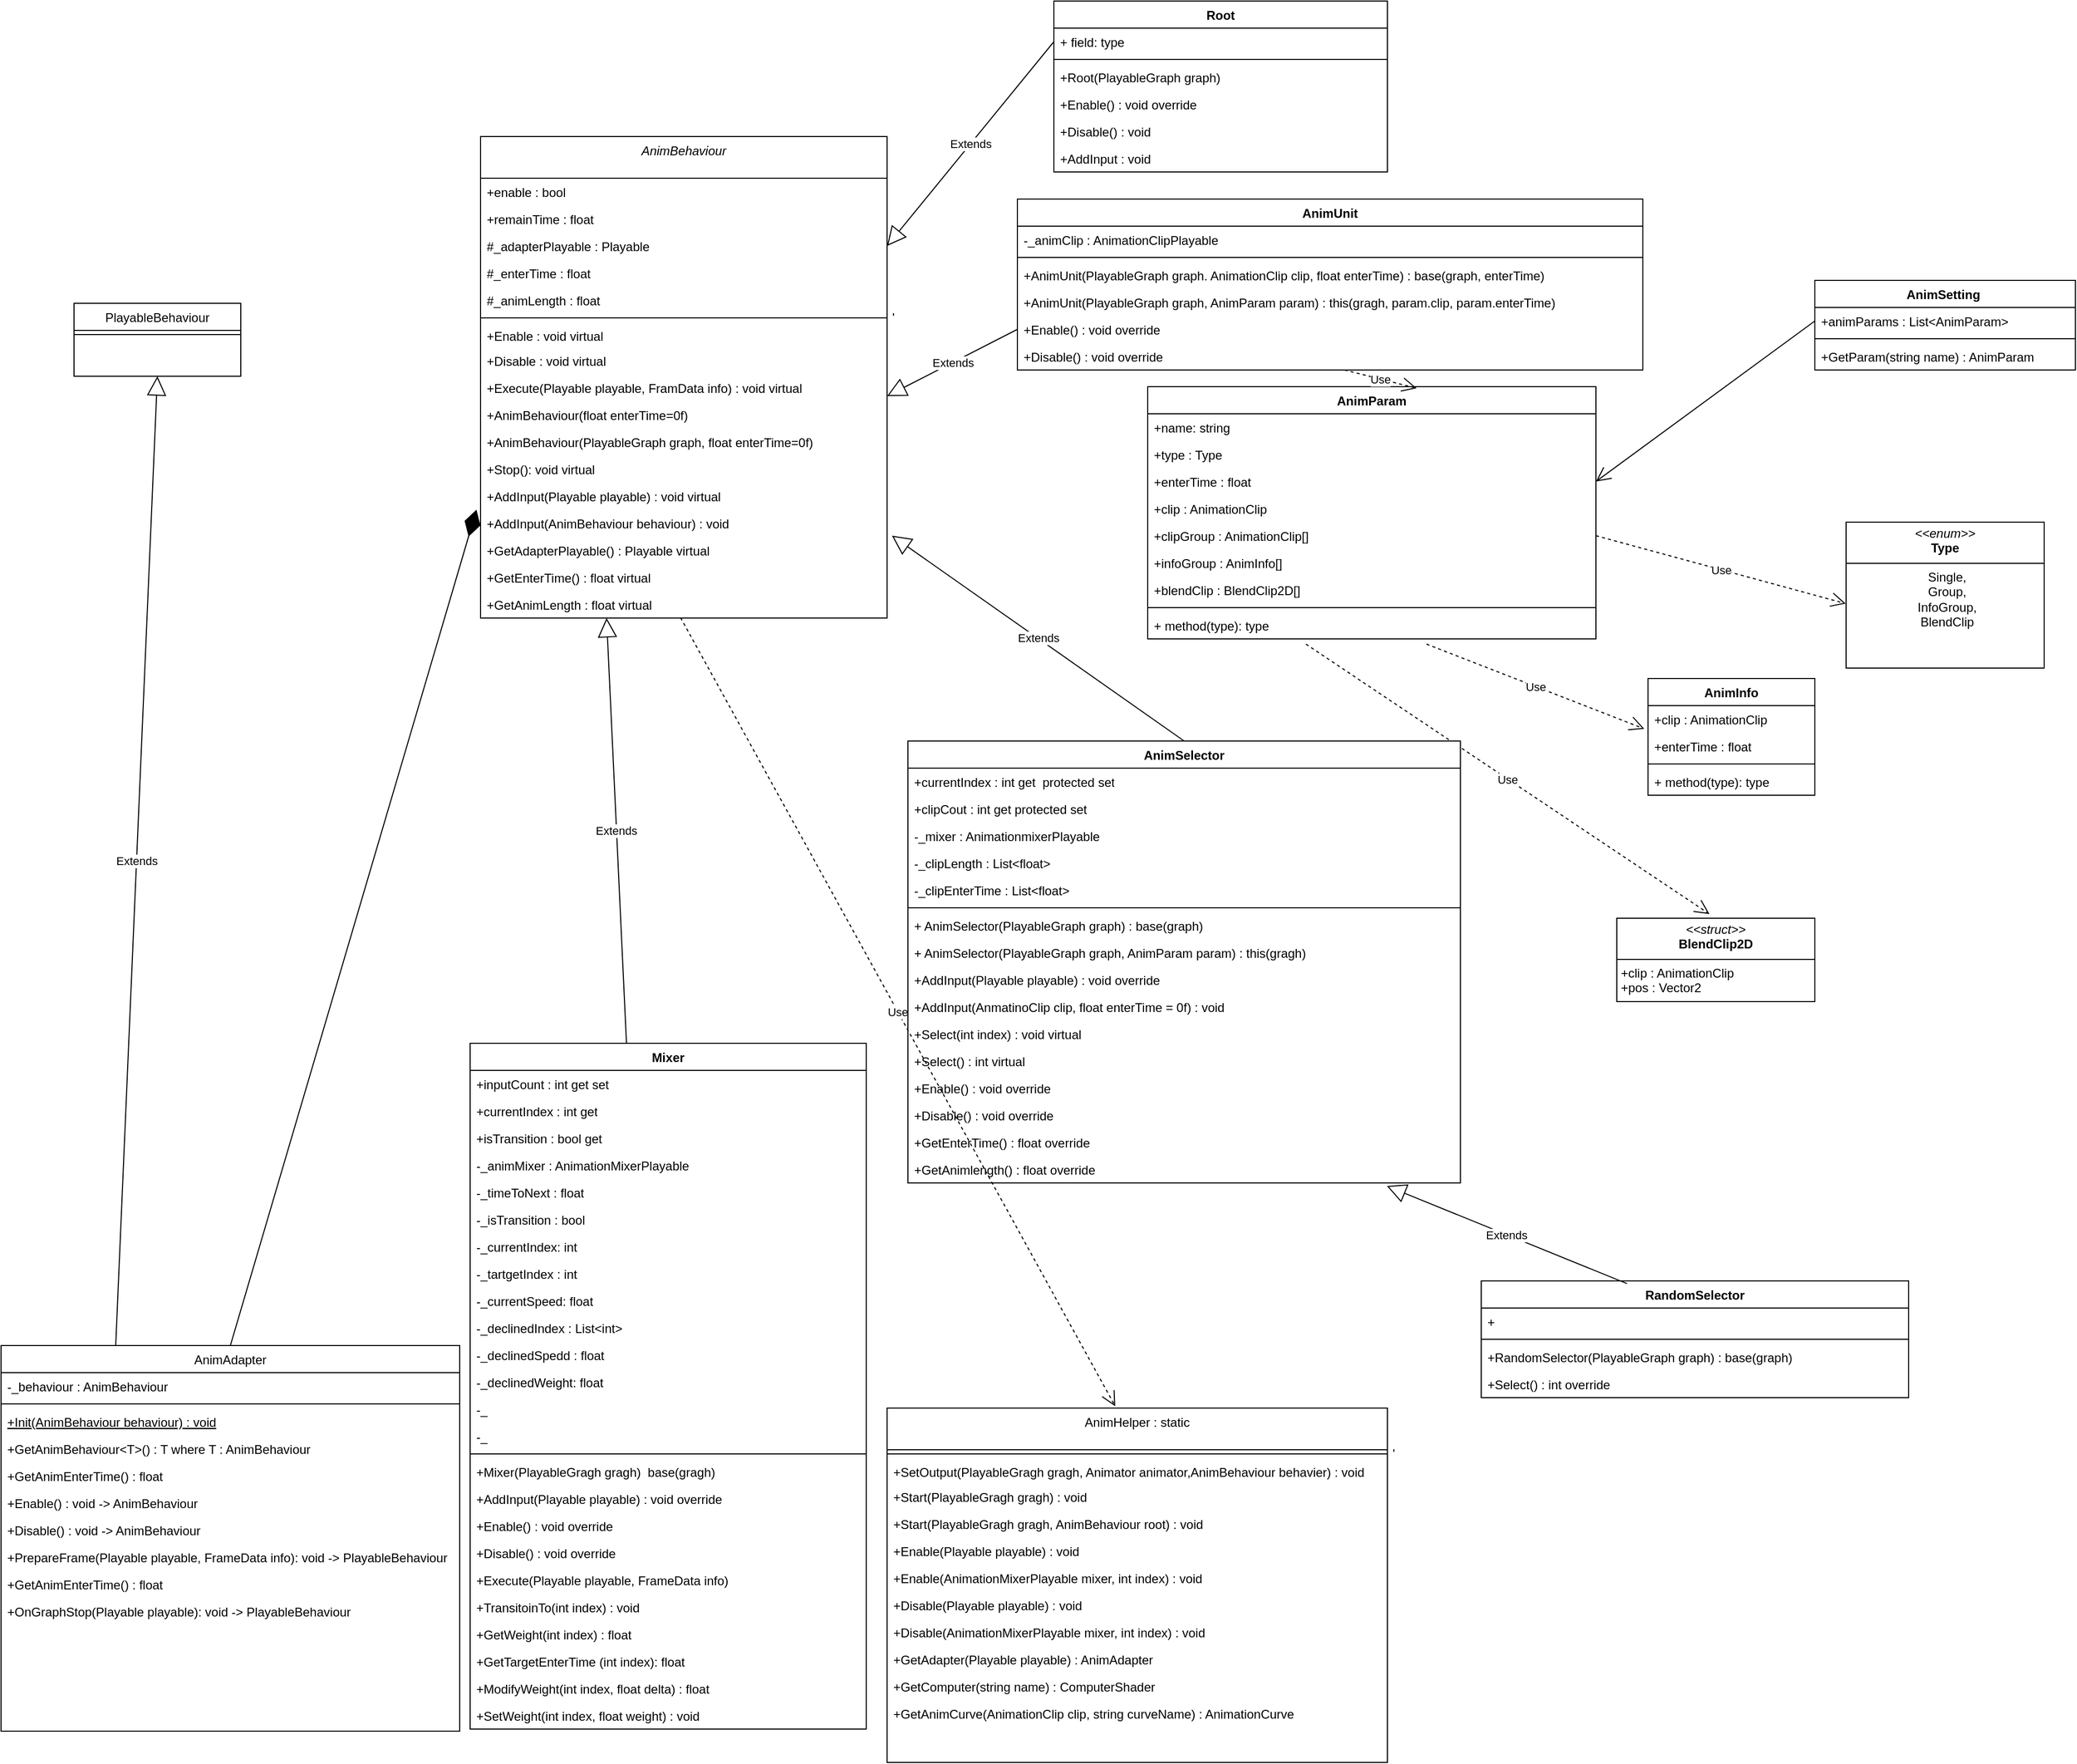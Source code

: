 <mxfile version="26.0.15">
  <diagram id="C5RBs43oDa-KdzZeNtuy" name="Page-1">
    <mxGraphModel dx="1078" dy="943" grid="1" gridSize="10" guides="1" tooltips="1" connect="1" arrows="1" fold="1" page="1" pageScale="1" pageWidth="827" pageHeight="1169" math="0" shadow="0" adaptiveColors="auto">
      <root>
        <mxCell id="WIyWlLk6GJQsqaUBKTNV-0" />
        <mxCell id="WIyWlLk6GJQsqaUBKTNV-1" parent="WIyWlLk6GJQsqaUBKTNV-0" />
        <mxCell id="zkfFHV4jXpPFQw0GAbJ--0" value="AnimBehaviour" style="swimlane;fontStyle=2;align=center;verticalAlign=top;childLayout=stackLayout;horizontal=1;startSize=40;horizontalStack=0;resizeParent=1;resizeLast=0;collapsible=1;marginBottom=0;rounded=0;shadow=0;strokeWidth=1;" parent="WIyWlLk6GJQsqaUBKTNV-1" vertex="1">
          <mxGeometry x="500" y="130" width="390" height="462" as="geometry">
            <mxRectangle x="230" y="140" width="160" height="26" as="alternateBounds" />
          </mxGeometry>
        </mxCell>
        <mxCell id="GBUYpkYhpgL8Z6kxorFF-44" value="+enable : bool" style="text;align=left;verticalAlign=top;spacingLeft=4;spacingRight=4;overflow=hidden;rotatable=0;points=[[0,0.5],[1,0.5]];portConstraint=eastwest;" parent="zkfFHV4jXpPFQw0GAbJ--0" vertex="1">
          <mxGeometry y="40" width="390" height="26" as="geometry" />
        </mxCell>
        <mxCell id="GBUYpkYhpgL8Z6kxorFF-47" value="+remainTime : float" style="text;align=left;verticalAlign=top;spacingLeft=4;spacingRight=4;overflow=hidden;rotatable=0;points=[[0,0.5],[1,0.5]];portConstraint=eastwest;" parent="zkfFHV4jXpPFQw0GAbJ--0" vertex="1">
          <mxGeometry y="66" width="390" height="26" as="geometry" />
        </mxCell>
        <mxCell id="GBUYpkYhpgL8Z6kxorFF-51" value="#_adapterPlayable : Playable" style="text;align=left;verticalAlign=top;spacingLeft=4;spacingRight=4;overflow=hidden;rotatable=0;points=[[0,0.5],[1,0.5]];portConstraint=eastwest;" parent="zkfFHV4jXpPFQw0GAbJ--0" vertex="1">
          <mxGeometry y="92" width="390" height="26" as="geometry" />
        </mxCell>
        <mxCell id="GBUYpkYhpgL8Z6kxorFF-52" value="#_enterTime : float" style="text;align=left;verticalAlign=top;spacingLeft=4;spacingRight=4;overflow=hidden;rotatable=0;points=[[0,0.5],[1,0.5]];portConstraint=eastwest;" parent="zkfFHV4jXpPFQw0GAbJ--0" vertex="1">
          <mxGeometry y="118" width="390" height="26" as="geometry" />
        </mxCell>
        <mxCell id="GBUYpkYhpgL8Z6kxorFF-53" value="#_animLength : float" style="text;align=left;verticalAlign=top;spacingLeft=4;spacingRight=4;overflow=hidden;rotatable=0;points=[[0,0.5],[1,0.5]];portConstraint=eastwest;" parent="zkfFHV4jXpPFQw0GAbJ--0" vertex="1">
          <mxGeometry y="144" width="390" height="26" as="geometry" />
        </mxCell>
        <mxCell id="zkfFHV4jXpPFQw0GAbJ--4" value="&#39;" style="line;html=1;strokeWidth=1;align=left;verticalAlign=middle;spacingTop=-1;spacingLeft=3;spacingRight=3;rotatable=0;labelPosition=right;points=[];portConstraint=eastwest;" parent="zkfFHV4jXpPFQw0GAbJ--0" vertex="1">
          <mxGeometry y="170" width="390" height="8" as="geometry" />
        </mxCell>
        <mxCell id="zkfFHV4jXpPFQw0GAbJ--5" value="+Enable : void virtual&#xa;" style="text;align=left;verticalAlign=top;spacingLeft=4;spacingRight=4;overflow=hidden;rotatable=0;points=[[0,0.5],[1,0.5]];portConstraint=eastwest;" parent="zkfFHV4jXpPFQw0GAbJ--0" vertex="1">
          <mxGeometry y="178" width="390" height="24" as="geometry" />
        </mxCell>
        <mxCell id="GBUYpkYhpgL8Z6kxorFF-0" value="+Disable : void virtual" style="text;align=left;verticalAlign=top;spacingLeft=4;spacingRight=4;overflow=hidden;rotatable=0;points=[[0,0.5],[1,0.5]];portConstraint=eastwest;" parent="zkfFHV4jXpPFQw0GAbJ--0" vertex="1">
          <mxGeometry y="202" width="390" height="26" as="geometry" />
        </mxCell>
        <mxCell id="GBUYpkYhpgL8Z6kxorFF-2" value="+Execute(Playable playable, FramData info) : void virtual" style="text;align=left;verticalAlign=top;spacingLeft=4;spacingRight=4;overflow=hidden;rotatable=0;points=[[0,0.5],[1,0.5]];portConstraint=eastwest;" parent="zkfFHV4jXpPFQw0GAbJ--0" vertex="1">
          <mxGeometry y="228" width="390" height="26" as="geometry" />
        </mxCell>
        <mxCell id="GBUYpkYhpgL8Z6kxorFF-54" value="+AnimBehaviour(float enterTime=0f)" style="text;align=left;verticalAlign=top;spacingLeft=4;spacingRight=4;overflow=hidden;rotatable=0;points=[[0,0.5],[1,0.5]];portConstraint=eastwest;" parent="zkfFHV4jXpPFQw0GAbJ--0" vertex="1">
          <mxGeometry y="254" width="390" height="26" as="geometry" />
        </mxCell>
        <mxCell id="GBUYpkYhpgL8Z6kxorFF-55" value="+AnimBehaviour(PlayableGraph graph, float enterTime=0f)" style="text;align=left;verticalAlign=top;spacingLeft=4;spacingRight=4;overflow=hidden;rotatable=0;points=[[0,0.5],[1,0.5]];portConstraint=eastwest;" parent="zkfFHV4jXpPFQw0GAbJ--0" vertex="1">
          <mxGeometry y="280" width="390" height="26" as="geometry" />
        </mxCell>
        <mxCell id="GBUYpkYhpgL8Z6kxorFF-56" value="+Stop(): void virtual" style="text;align=left;verticalAlign=top;spacingLeft=4;spacingRight=4;overflow=hidden;rotatable=0;points=[[0,0.5],[1,0.5]];portConstraint=eastwest;" parent="zkfFHV4jXpPFQw0GAbJ--0" vertex="1">
          <mxGeometry y="306" width="390" height="26" as="geometry" />
        </mxCell>
        <mxCell id="GBUYpkYhpgL8Z6kxorFF-57" value="+AddInput(Playable playable) : void virtual" style="text;align=left;verticalAlign=top;spacingLeft=4;spacingRight=4;overflow=hidden;rotatable=0;points=[[0,0.5],[1,0.5]];portConstraint=eastwest;" parent="zkfFHV4jXpPFQw0GAbJ--0" vertex="1">
          <mxGeometry y="332" width="390" height="26" as="geometry" />
        </mxCell>
        <mxCell id="GBUYpkYhpgL8Z6kxorFF-64" value="+AddInput(AnimBehaviour behaviour) : void" style="text;align=left;verticalAlign=top;spacingLeft=4;spacingRight=4;overflow=hidden;rotatable=0;points=[[0,0.5],[1,0.5]];portConstraint=eastwest;" parent="zkfFHV4jXpPFQw0GAbJ--0" vertex="1">
          <mxGeometry y="358" width="390" height="26" as="geometry" />
        </mxCell>
        <mxCell id="GBUYpkYhpgL8Z6kxorFF-58" value="+GetAdapterPlayable() : Playable virtual" style="text;align=left;verticalAlign=top;spacingLeft=4;spacingRight=4;overflow=hidden;rotatable=0;points=[[0,0.5],[1,0.5]];portConstraint=eastwest;" parent="zkfFHV4jXpPFQw0GAbJ--0" vertex="1">
          <mxGeometry y="384" width="390" height="26" as="geometry" />
        </mxCell>
        <mxCell id="GBUYpkYhpgL8Z6kxorFF-59" value="+GetEnterTime() : float virtual" style="text;align=left;verticalAlign=top;spacingLeft=4;spacingRight=4;overflow=hidden;rotatable=0;points=[[0,0.5],[1,0.5]];portConstraint=eastwest;" parent="zkfFHV4jXpPFQw0GAbJ--0" vertex="1">
          <mxGeometry y="410" width="390" height="26" as="geometry" />
        </mxCell>
        <mxCell id="GBUYpkYhpgL8Z6kxorFF-62" value="+GetAnimLength : float virtual" style="text;align=left;verticalAlign=top;spacingLeft=4;spacingRight=4;overflow=hidden;rotatable=0;points=[[0,0.5],[1,0.5]];portConstraint=eastwest;" parent="zkfFHV4jXpPFQw0GAbJ--0" vertex="1">
          <mxGeometry y="436" width="390" height="26" as="geometry" />
        </mxCell>
        <mxCell id="zkfFHV4jXpPFQw0GAbJ--6" value="AnimAdapter" style="swimlane;fontStyle=0;align=center;verticalAlign=top;childLayout=stackLayout;horizontal=1;startSize=26;horizontalStack=0;resizeParent=1;resizeLast=0;collapsible=1;marginBottom=0;rounded=0;shadow=0;strokeWidth=1;" parent="WIyWlLk6GJQsqaUBKTNV-1" vertex="1">
          <mxGeometry x="40" y="1290" width="440" height="370" as="geometry">
            <mxRectangle x="150" y="510" width="160" height="26" as="alternateBounds" />
          </mxGeometry>
        </mxCell>
        <mxCell id="zkfFHV4jXpPFQw0GAbJ--8" value="-_behaviour : AnimBehaviour" style="text;align=left;verticalAlign=top;spacingLeft=4;spacingRight=4;overflow=hidden;rotatable=0;points=[[0,0.5],[1,0.5]];portConstraint=eastwest;rounded=0;shadow=0;html=0;" parent="zkfFHV4jXpPFQw0GAbJ--6" vertex="1">
          <mxGeometry y="26" width="440" height="26" as="geometry" />
        </mxCell>
        <mxCell id="zkfFHV4jXpPFQw0GAbJ--9" value="" style="line;html=1;strokeWidth=1;align=left;verticalAlign=middle;spacingTop=-1;spacingLeft=3;spacingRight=3;rotatable=0;labelPosition=right;points=[];portConstraint=eastwest;" parent="zkfFHV4jXpPFQw0GAbJ--6" vertex="1">
          <mxGeometry y="52" width="440" height="8" as="geometry" />
        </mxCell>
        <mxCell id="zkfFHV4jXpPFQw0GAbJ--10" value="+Init(AnimBehaviour behaviour) : void" style="text;align=left;verticalAlign=top;spacingLeft=4;spacingRight=4;overflow=hidden;rotatable=0;points=[[0,0.5],[1,0.5]];portConstraint=eastwest;fontStyle=4" parent="zkfFHV4jXpPFQw0GAbJ--6" vertex="1">
          <mxGeometry y="60" width="440" height="26" as="geometry" />
        </mxCell>
        <mxCell id="zkfFHV4jXpPFQw0GAbJ--11" value="+GetAnimBehaviour&lt;T&gt;() : T where T : AnimBehaviour" style="text;align=left;verticalAlign=top;spacingLeft=4;spacingRight=4;overflow=hidden;rotatable=0;points=[[0,0.5],[1,0.5]];portConstraint=eastwest;" parent="zkfFHV4jXpPFQw0GAbJ--6" vertex="1">
          <mxGeometry y="86" width="440" height="26" as="geometry" />
        </mxCell>
        <mxCell id="GBUYpkYhpgL8Z6kxorFF-34" value="+GetAnimEnterTime() : float" style="text;align=left;verticalAlign=top;spacingLeft=4;spacingRight=4;overflow=hidden;rotatable=0;points=[[0,0.5],[1,0.5]];portConstraint=eastwest;" parent="zkfFHV4jXpPFQw0GAbJ--6" vertex="1">
          <mxGeometry y="112" width="440" height="26" as="geometry" />
        </mxCell>
        <mxCell id="GBUYpkYhpgL8Z6kxorFF-36" value="+Enable() : void -&gt; AnimBehaviour" style="text;align=left;verticalAlign=top;spacingLeft=4;spacingRight=4;overflow=hidden;rotatable=0;points=[[0,0.5],[1,0.5]];portConstraint=eastwest;" parent="zkfFHV4jXpPFQw0GAbJ--6" vertex="1">
          <mxGeometry y="138" width="440" height="26" as="geometry" />
        </mxCell>
        <mxCell id="GBUYpkYhpgL8Z6kxorFF-37" value="+Disable() : void -&gt; AnimBehaviour" style="text;align=left;verticalAlign=top;spacingLeft=4;spacingRight=4;overflow=hidden;rotatable=0;points=[[0,0.5],[1,0.5]];portConstraint=eastwest;" parent="zkfFHV4jXpPFQw0GAbJ--6" vertex="1">
          <mxGeometry y="164" width="440" height="26" as="geometry" />
        </mxCell>
        <mxCell id="GBUYpkYhpgL8Z6kxorFF-38" value="+PrepareFrame(Playable playable, FrameData info): void -&gt; PlayableBehaviour" style="text;align=left;verticalAlign=top;spacingLeft=4;spacingRight=4;overflow=hidden;rotatable=0;points=[[0,0.5],[1,0.5]];portConstraint=eastwest;" parent="zkfFHV4jXpPFQw0GAbJ--6" vertex="1">
          <mxGeometry y="190" width="440" height="26" as="geometry" />
        </mxCell>
        <mxCell id="GBUYpkYhpgL8Z6kxorFF-39" value="+GetAnimEnterTime() : float" style="text;align=left;verticalAlign=top;spacingLeft=4;spacingRight=4;overflow=hidden;rotatable=0;points=[[0,0.5],[1,0.5]];portConstraint=eastwest;" parent="zkfFHV4jXpPFQw0GAbJ--6" vertex="1">
          <mxGeometry y="216" width="440" height="26" as="geometry" />
        </mxCell>
        <mxCell id="GBUYpkYhpgL8Z6kxorFF-43" value="+OnGraphStop(Playable playable): void -&gt; PlayableBehaviour" style="text;align=left;verticalAlign=top;spacingLeft=4;spacingRight=4;overflow=hidden;rotatable=0;points=[[0,0.5],[1,0.5]];portConstraint=eastwest;" parent="zkfFHV4jXpPFQw0GAbJ--6" vertex="1">
          <mxGeometry y="242" width="440" height="26" as="geometry" />
        </mxCell>
        <mxCell id="zkfFHV4jXpPFQw0GAbJ--13" value="PlayableBehaviour" style="swimlane;fontStyle=0;align=center;verticalAlign=top;childLayout=stackLayout;horizontal=1;startSize=26;horizontalStack=0;resizeParent=1;resizeLast=0;collapsible=1;marginBottom=0;rounded=0;shadow=0;strokeWidth=1;" parent="WIyWlLk6GJQsqaUBKTNV-1" vertex="1">
          <mxGeometry x="110" y="290" width="160" height="70" as="geometry">
            <mxRectangle x="340" y="380" width="170" height="26" as="alternateBounds" />
          </mxGeometry>
        </mxCell>
        <mxCell id="zkfFHV4jXpPFQw0GAbJ--15" value="" style="line;html=1;strokeWidth=1;align=left;verticalAlign=middle;spacingTop=-1;spacingLeft=3;spacingRight=3;rotatable=0;labelPosition=right;points=[];portConstraint=eastwest;" parent="zkfFHV4jXpPFQw0GAbJ--13" vertex="1">
          <mxGeometry y="26" width="160" height="8" as="geometry" />
        </mxCell>
        <mxCell id="GBUYpkYhpgL8Z6kxorFF-8" value="Extends" style="endArrow=block;endSize=16;endFill=0;html=1;rounded=0;entryX=0.5;entryY=1;entryDx=0;entryDy=0;exitX=0.25;exitY=0;exitDx=0;exitDy=0;" parent="WIyWlLk6GJQsqaUBKTNV-1" source="zkfFHV4jXpPFQw0GAbJ--6" target="zkfFHV4jXpPFQw0GAbJ--13" edge="1">
          <mxGeometry width="160" relative="1" as="geometry">
            <mxPoint x="150" y="480" as="sourcePoint" />
            <mxPoint x="310" y="480" as="targetPoint" />
          </mxGeometry>
        </mxCell>
        <mxCell id="GBUYpkYhpgL8Z6kxorFF-71" value="AnimHelper : static" style="swimlane;fontStyle=0;align=center;verticalAlign=top;childLayout=stackLayout;horizontal=1;startSize=40;horizontalStack=0;resizeParent=1;resizeLast=0;collapsible=1;marginBottom=0;rounded=0;shadow=0;strokeWidth=1;" parent="WIyWlLk6GJQsqaUBKTNV-1" vertex="1">
          <mxGeometry x="890" y="1350" width="480" height="340" as="geometry">
            <mxRectangle x="230" y="140" width="160" height="26" as="alternateBounds" />
          </mxGeometry>
        </mxCell>
        <mxCell id="GBUYpkYhpgL8Z6kxorFF-77" value="&#39;" style="line;html=1;strokeWidth=1;align=left;verticalAlign=middle;spacingTop=-1;spacingLeft=3;spacingRight=3;rotatable=0;labelPosition=right;points=[];portConstraint=eastwest;" parent="GBUYpkYhpgL8Z6kxorFF-71" vertex="1">
          <mxGeometry y="40" width="480" height="8" as="geometry" />
        </mxCell>
        <mxCell id="GBUYpkYhpgL8Z6kxorFF-78" value="+SetOutput(PlayableGragh gragh, Animator animator,AnimBehaviour behavier) : void" style="text;align=left;verticalAlign=top;spacingLeft=4;spacingRight=4;overflow=hidden;rotatable=0;points=[[0,0.5],[1,0.5]];portConstraint=eastwest;" parent="GBUYpkYhpgL8Z6kxorFF-71" vertex="1">
          <mxGeometry y="48" width="480" height="24" as="geometry" />
        </mxCell>
        <mxCell id="GBUYpkYhpgL8Z6kxorFF-79" value="+Start(PlayableGragh gragh) : void" style="text;align=left;verticalAlign=top;spacingLeft=4;spacingRight=4;overflow=hidden;rotatable=0;points=[[0,0.5],[1,0.5]];portConstraint=eastwest;" parent="GBUYpkYhpgL8Z6kxorFF-71" vertex="1">
          <mxGeometry y="72" width="480" height="26" as="geometry" />
        </mxCell>
        <mxCell id="GBUYpkYhpgL8Z6kxorFF-80" value="+Start(PlayableGragh gragh, AnimBehaviour root) : void" style="text;align=left;verticalAlign=top;spacingLeft=4;spacingRight=4;overflow=hidden;rotatable=0;points=[[0,0.5],[1,0.5]];portConstraint=eastwest;" parent="GBUYpkYhpgL8Z6kxorFF-71" vertex="1">
          <mxGeometry y="98" width="480" height="26" as="geometry" />
        </mxCell>
        <mxCell id="GBUYpkYhpgL8Z6kxorFF-81" value="+Enable(Playable playable) : void" style="text;align=left;verticalAlign=top;spacingLeft=4;spacingRight=4;overflow=hidden;rotatable=0;points=[[0,0.5],[1,0.5]];portConstraint=eastwest;" parent="GBUYpkYhpgL8Z6kxorFF-71" vertex="1">
          <mxGeometry y="124" width="480" height="26" as="geometry" />
        </mxCell>
        <mxCell id="GBUYpkYhpgL8Z6kxorFF-82" value="+Enable(AnimationMixerPlayable mixer, int index) : void" style="text;align=left;verticalAlign=top;spacingLeft=4;spacingRight=4;overflow=hidden;rotatable=0;points=[[0,0.5],[1,0.5]];portConstraint=eastwest;" parent="GBUYpkYhpgL8Z6kxorFF-71" vertex="1">
          <mxGeometry y="150" width="480" height="26" as="geometry" />
        </mxCell>
        <mxCell id="GBUYpkYhpgL8Z6kxorFF-83" value="+Disable(Playable playable) : void" style="text;align=left;verticalAlign=top;spacingLeft=4;spacingRight=4;overflow=hidden;rotatable=0;points=[[0,0.5],[1,0.5]];portConstraint=eastwest;" parent="GBUYpkYhpgL8Z6kxorFF-71" vertex="1">
          <mxGeometry y="176" width="480" height="26" as="geometry" />
        </mxCell>
        <mxCell id="GBUYpkYhpgL8Z6kxorFF-84" value="+Disable(AnimationMixerPlayable mixer, int index) : void" style="text;align=left;verticalAlign=top;spacingLeft=4;spacingRight=4;overflow=hidden;rotatable=0;points=[[0,0.5],[1,0.5]];portConstraint=eastwest;" parent="GBUYpkYhpgL8Z6kxorFF-71" vertex="1">
          <mxGeometry y="202" width="480" height="26" as="geometry" />
        </mxCell>
        <mxCell id="GBUYpkYhpgL8Z6kxorFF-85" value="+GetAdapter(Playable playable) : AnimAdapter" style="text;align=left;verticalAlign=top;spacingLeft=4;spacingRight=4;overflow=hidden;rotatable=0;points=[[0,0.5],[1,0.5]];portConstraint=eastwest;" parent="GBUYpkYhpgL8Z6kxorFF-71" vertex="1">
          <mxGeometry y="228" width="480" height="26" as="geometry" />
        </mxCell>
        <mxCell id="GBUYpkYhpgL8Z6kxorFF-86" value="+GetComputer(string name) : ComputerShader" style="text;align=left;verticalAlign=top;spacingLeft=4;spacingRight=4;overflow=hidden;rotatable=0;points=[[0,0.5],[1,0.5]];portConstraint=eastwest;" parent="GBUYpkYhpgL8Z6kxorFF-71" vertex="1">
          <mxGeometry y="254" width="480" height="26" as="geometry" />
        </mxCell>
        <mxCell id="GBUYpkYhpgL8Z6kxorFF-87" value="+GetAnimCurve(AnimationClip clip, string curveName) : AnimationCurve" style="text;align=left;verticalAlign=top;spacingLeft=4;spacingRight=4;overflow=hidden;rotatable=0;points=[[0,0.5],[1,0.5]];portConstraint=eastwest;" parent="GBUYpkYhpgL8Z6kxorFF-71" vertex="1">
          <mxGeometry y="280" width="480" height="26" as="geometry" />
        </mxCell>
        <mxCell id="GBUYpkYhpgL8Z6kxorFF-89" value="Use" style="endArrow=open;endSize=12;dashed=1;html=1;rounded=0;entryX=0.456;entryY=-0.005;entryDx=0;entryDy=0;entryPerimeter=0;exitX=0.492;exitY=0.984;exitDx=0;exitDy=0;exitPerimeter=0;" parent="WIyWlLk6GJQsqaUBKTNV-1" source="GBUYpkYhpgL8Z6kxorFF-62" target="GBUYpkYhpgL8Z6kxorFF-71" edge="1">
          <mxGeometry width="160" relative="1" as="geometry">
            <mxPoint x="700" y="610" as="sourcePoint" />
            <mxPoint x="860" y="610" as="targetPoint" />
          </mxGeometry>
        </mxCell>
        <mxCell id="GBUYpkYhpgL8Z6kxorFF-92" value="Root" style="swimlane;fontStyle=1;align=center;verticalAlign=top;childLayout=stackLayout;horizontal=1;startSize=26;horizontalStack=0;resizeParent=1;resizeParentMax=0;resizeLast=0;collapsible=1;marginBottom=0;whiteSpace=wrap;html=1;" parent="WIyWlLk6GJQsqaUBKTNV-1" vertex="1">
          <mxGeometry x="1050" width="320" height="164" as="geometry" />
        </mxCell>
        <mxCell id="GBUYpkYhpgL8Z6kxorFF-93" value="+ field: type" style="text;strokeColor=none;fillColor=none;align=left;verticalAlign=top;spacingLeft=4;spacingRight=4;overflow=hidden;rotatable=0;points=[[0,0.5],[1,0.5]];portConstraint=eastwest;whiteSpace=wrap;html=1;" parent="GBUYpkYhpgL8Z6kxorFF-92" vertex="1">
          <mxGeometry y="26" width="320" height="26" as="geometry" />
        </mxCell>
        <mxCell id="GBUYpkYhpgL8Z6kxorFF-94" value="" style="line;strokeWidth=1;fillColor=none;align=left;verticalAlign=middle;spacingTop=-1;spacingLeft=3;spacingRight=3;rotatable=0;labelPosition=right;points=[];portConstraint=eastwest;strokeColor=inherit;" parent="GBUYpkYhpgL8Z6kxorFF-92" vertex="1">
          <mxGeometry y="52" width="320" height="8" as="geometry" />
        </mxCell>
        <mxCell id="GBUYpkYhpgL8Z6kxorFF-95" value="+Root(PlayableGraph graph)" style="text;strokeColor=none;fillColor=none;align=left;verticalAlign=top;spacingLeft=4;spacingRight=4;overflow=hidden;rotatable=0;points=[[0,0.5],[1,0.5]];portConstraint=eastwest;whiteSpace=wrap;html=1;" parent="GBUYpkYhpgL8Z6kxorFF-92" vertex="1">
          <mxGeometry y="60" width="320" height="26" as="geometry" />
        </mxCell>
        <mxCell id="GBUYpkYhpgL8Z6kxorFF-97" value="+Enable() : void override" style="text;strokeColor=none;fillColor=none;align=left;verticalAlign=top;spacingLeft=4;spacingRight=4;overflow=hidden;rotatable=0;points=[[0,0.5],[1,0.5]];portConstraint=eastwest;whiteSpace=wrap;html=1;" parent="GBUYpkYhpgL8Z6kxorFF-92" vertex="1">
          <mxGeometry y="86" width="320" height="26" as="geometry" />
        </mxCell>
        <mxCell id="GBUYpkYhpgL8Z6kxorFF-98" value="+Disable() : void" style="text;strokeColor=none;fillColor=none;align=left;verticalAlign=top;spacingLeft=4;spacingRight=4;overflow=hidden;rotatable=0;points=[[0,0.5],[1,0.5]];portConstraint=eastwest;whiteSpace=wrap;html=1;" parent="GBUYpkYhpgL8Z6kxorFF-92" vertex="1">
          <mxGeometry y="112" width="320" height="26" as="geometry" />
        </mxCell>
        <mxCell id="GBUYpkYhpgL8Z6kxorFF-100" value="+AddInput : void" style="text;strokeColor=none;fillColor=none;align=left;verticalAlign=top;spacingLeft=4;spacingRight=4;overflow=hidden;rotatable=0;points=[[0,0.5],[1,0.5]];portConstraint=eastwest;whiteSpace=wrap;html=1;" parent="GBUYpkYhpgL8Z6kxorFF-92" vertex="1">
          <mxGeometry y="138" width="320" height="26" as="geometry" />
        </mxCell>
        <mxCell id="GBUYpkYhpgL8Z6kxorFF-96" value="Extends" style="endArrow=block;endSize=16;endFill=0;html=1;rounded=0;entryX=1;entryY=0.5;entryDx=0;entryDy=0;exitX=0;exitY=0.5;exitDx=0;exitDy=0;" parent="WIyWlLk6GJQsqaUBKTNV-1" source="GBUYpkYhpgL8Z6kxorFF-93" target="GBUYpkYhpgL8Z6kxorFF-51" edge="1">
          <mxGeometry width="160" relative="1" as="geometry">
            <mxPoint x="1140" y="290" as="sourcePoint" />
            <mxPoint x="1300" y="290" as="targetPoint" />
          </mxGeometry>
        </mxCell>
        <mxCell id="GBUYpkYhpgL8Z6kxorFF-101" value="AnimUnit" style="swimlane;fontStyle=1;align=center;verticalAlign=top;childLayout=stackLayout;horizontal=1;startSize=26;horizontalStack=0;resizeParent=1;resizeParentMax=0;resizeLast=0;collapsible=1;marginBottom=0;whiteSpace=wrap;html=1;" parent="WIyWlLk6GJQsqaUBKTNV-1" vertex="1">
          <mxGeometry x="1015" y="190" width="600" height="164" as="geometry" />
        </mxCell>
        <mxCell id="GBUYpkYhpgL8Z6kxorFF-102" value="-_animClip : AnimationClipPlayable" style="text;strokeColor=none;fillColor=none;align=left;verticalAlign=top;spacingLeft=4;spacingRight=4;overflow=hidden;rotatable=0;points=[[0,0.5],[1,0.5]];portConstraint=eastwest;whiteSpace=wrap;html=1;" parent="GBUYpkYhpgL8Z6kxorFF-101" vertex="1">
          <mxGeometry y="26" width="600" height="26" as="geometry" />
        </mxCell>
        <mxCell id="GBUYpkYhpgL8Z6kxorFF-103" value="" style="line;strokeWidth=1;fillColor=none;align=left;verticalAlign=middle;spacingTop=-1;spacingLeft=3;spacingRight=3;rotatable=0;labelPosition=right;points=[];portConstraint=eastwest;strokeColor=inherit;" parent="GBUYpkYhpgL8Z6kxorFF-101" vertex="1">
          <mxGeometry y="52" width="600" height="8" as="geometry" />
        </mxCell>
        <mxCell id="GBUYpkYhpgL8Z6kxorFF-104" value="+AnimUnit(PlayableGraph graph. AnimationClip clip, float enterTime) : base(graph, enterTime)" style="text;strokeColor=none;fillColor=none;align=left;verticalAlign=top;spacingLeft=4;spacingRight=4;overflow=hidden;rotatable=0;points=[[0,0.5],[1,0.5]];portConstraint=eastwest;whiteSpace=wrap;html=1;" parent="GBUYpkYhpgL8Z6kxorFF-101" vertex="1">
          <mxGeometry y="60" width="600" height="26" as="geometry" />
        </mxCell>
        <mxCell id="GBUYpkYhpgL8Z6kxorFF-106" value="+AnimUnit(PlayableGraph graph, AnimParam param) : this(gragh, param.clip, param.enterTime)" style="text;strokeColor=none;fillColor=none;align=left;verticalAlign=top;spacingLeft=4;spacingRight=4;overflow=hidden;rotatable=0;points=[[0,0.5],[1,0.5]];portConstraint=eastwest;whiteSpace=wrap;html=1;" parent="GBUYpkYhpgL8Z6kxorFF-101" vertex="1">
          <mxGeometry y="86" width="600" height="26" as="geometry" />
        </mxCell>
        <mxCell id="GBUYpkYhpgL8Z6kxorFF-107" value="+Enable() : void override" style="text;strokeColor=none;fillColor=none;align=left;verticalAlign=top;spacingLeft=4;spacingRight=4;overflow=hidden;rotatable=0;points=[[0,0.5],[1,0.5]];portConstraint=eastwest;whiteSpace=wrap;html=1;" parent="GBUYpkYhpgL8Z6kxorFF-101" vertex="1">
          <mxGeometry y="112" width="600" height="26" as="geometry" />
        </mxCell>
        <mxCell id="GBUYpkYhpgL8Z6kxorFF-108" value="+Disable() : void override" style="text;strokeColor=none;fillColor=none;align=left;verticalAlign=top;spacingLeft=4;spacingRight=4;overflow=hidden;rotatable=0;points=[[0,0.5],[1,0.5]];portConstraint=eastwest;whiteSpace=wrap;html=1;" parent="GBUYpkYhpgL8Z6kxorFF-101" vertex="1">
          <mxGeometry y="138" width="600" height="26" as="geometry" />
        </mxCell>
        <mxCell id="GBUYpkYhpgL8Z6kxorFF-105" value="Extends" style="endArrow=block;endSize=16;endFill=0;html=1;rounded=0;entryX=1;entryY=0.5;entryDx=0;entryDy=0;exitX=0;exitY=0.5;exitDx=0;exitDy=0;" parent="WIyWlLk6GJQsqaUBKTNV-1" source="GBUYpkYhpgL8Z6kxorFF-107" edge="1">
          <mxGeometry width="160" relative="1" as="geometry">
            <mxPoint x="1076.0" y="415.0" as="sourcePoint" />
            <mxPoint x="890" y="379.0" as="targetPoint" />
          </mxGeometry>
        </mxCell>
        <mxCell id="GBUYpkYhpgL8Z6kxorFF-109" value="AnimParam" style="swimlane;fontStyle=1;align=center;verticalAlign=top;childLayout=stackLayout;horizontal=1;startSize=26;horizontalStack=0;resizeParent=1;resizeParentMax=0;resizeLast=0;collapsible=1;marginBottom=0;whiteSpace=wrap;html=1;" parent="WIyWlLk6GJQsqaUBKTNV-1" vertex="1">
          <mxGeometry x="1140" y="370" width="430" height="242" as="geometry" />
        </mxCell>
        <mxCell id="GBUYpkYhpgL8Z6kxorFF-110" value="+name: string" style="text;strokeColor=none;fillColor=none;align=left;verticalAlign=top;spacingLeft=4;spacingRight=4;overflow=hidden;rotatable=0;points=[[0,0.5],[1,0.5]];portConstraint=eastwest;whiteSpace=wrap;html=1;" parent="GBUYpkYhpgL8Z6kxorFF-109" vertex="1">
          <mxGeometry y="26" width="430" height="26" as="geometry" />
        </mxCell>
        <mxCell id="GBUYpkYhpgL8Z6kxorFF-113" value="+type : Type" style="text;strokeColor=none;fillColor=none;align=left;verticalAlign=top;spacingLeft=4;spacingRight=4;overflow=hidden;rotatable=0;points=[[0,0.5],[1,0.5]];portConstraint=eastwest;whiteSpace=wrap;html=1;" parent="GBUYpkYhpgL8Z6kxorFF-109" vertex="1">
          <mxGeometry y="52" width="430" height="26" as="geometry" />
        </mxCell>
        <mxCell id="GBUYpkYhpgL8Z6kxorFF-114" value="+enterTime : float" style="text;strokeColor=none;fillColor=none;align=left;verticalAlign=top;spacingLeft=4;spacingRight=4;overflow=hidden;rotatable=0;points=[[0,0.5],[1,0.5]];portConstraint=eastwest;whiteSpace=wrap;html=1;" parent="GBUYpkYhpgL8Z6kxorFF-109" vertex="1">
          <mxGeometry y="78" width="430" height="26" as="geometry" />
        </mxCell>
        <mxCell id="GBUYpkYhpgL8Z6kxorFF-115" value="+clip : AnimationClip" style="text;strokeColor=none;fillColor=none;align=left;verticalAlign=top;spacingLeft=4;spacingRight=4;overflow=hidden;rotatable=0;points=[[0,0.5],[1,0.5]];portConstraint=eastwest;whiteSpace=wrap;html=1;" parent="GBUYpkYhpgL8Z6kxorFF-109" vertex="1">
          <mxGeometry y="104" width="430" height="26" as="geometry" />
        </mxCell>
        <mxCell id="GBUYpkYhpgL8Z6kxorFF-118" value="+clipGroup : AnimationClip[]" style="text;strokeColor=none;fillColor=none;align=left;verticalAlign=top;spacingLeft=4;spacingRight=4;overflow=hidden;rotatable=0;points=[[0,0.5],[1,0.5]];portConstraint=eastwest;whiteSpace=wrap;html=1;" parent="GBUYpkYhpgL8Z6kxorFF-109" vertex="1">
          <mxGeometry y="130" width="430" height="26" as="geometry" />
        </mxCell>
        <mxCell id="GBUYpkYhpgL8Z6kxorFF-119" value="+infoGroup : AnimInfo[]" style="text;strokeColor=none;fillColor=none;align=left;verticalAlign=top;spacingLeft=4;spacingRight=4;overflow=hidden;rotatable=0;points=[[0,0.5],[1,0.5]];portConstraint=eastwest;whiteSpace=wrap;html=1;" parent="GBUYpkYhpgL8Z6kxorFF-109" vertex="1">
          <mxGeometry y="156" width="430" height="26" as="geometry" />
        </mxCell>
        <mxCell id="GBUYpkYhpgL8Z6kxorFF-121" value="+blendClip : BlendClip2D[]" style="text;strokeColor=none;fillColor=none;align=left;verticalAlign=top;spacingLeft=4;spacingRight=4;overflow=hidden;rotatable=0;points=[[0,0.5],[1,0.5]];portConstraint=eastwest;whiteSpace=wrap;html=1;" parent="GBUYpkYhpgL8Z6kxorFF-109" vertex="1">
          <mxGeometry y="182" width="430" height="26" as="geometry" />
        </mxCell>
        <mxCell id="GBUYpkYhpgL8Z6kxorFF-111" value="" style="line;strokeWidth=1;fillColor=none;align=left;verticalAlign=middle;spacingTop=-1;spacingLeft=3;spacingRight=3;rotatable=0;labelPosition=right;points=[];portConstraint=eastwest;strokeColor=inherit;" parent="GBUYpkYhpgL8Z6kxorFF-109" vertex="1">
          <mxGeometry y="208" width="430" height="8" as="geometry" />
        </mxCell>
        <mxCell id="GBUYpkYhpgL8Z6kxorFF-112" value="+ method(type): type" style="text;strokeColor=none;fillColor=none;align=left;verticalAlign=top;spacingLeft=4;spacingRight=4;overflow=hidden;rotatable=0;points=[[0,0.5],[1,0.5]];portConstraint=eastwest;whiteSpace=wrap;html=1;" parent="GBUYpkYhpgL8Z6kxorFF-109" vertex="1">
          <mxGeometry y="216" width="430" height="26" as="geometry" />
        </mxCell>
        <mxCell id="GBUYpkYhpgL8Z6kxorFF-122" value="Use" style="endArrow=open;endSize=12;dashed=1;html=1;rounded=0;entryX=0.6;entryY=0.006;entryDx=0;entryDy=0;entryPerimeter=0;exitX=0.523;exitY=1;exitDx=0;exitDy=0;exitPerimeter=0;" parent="WIyWlLk6GJQsqaUBKTNV-1" source="GBUYpkYhpgL8Z6kxorFF-108" target="GBUYpkYhpgL8Z6kxorFF-109" edge="1">
          <mxGeometry width="160" relative="1" as="geometry">
            <mxPoint x="1360" y="530" as="sourcePoint" />
            <mxPoint x="1540" y="760" as="targetPoint" />
          </mxGeometry>
        </mxCell>
        <mxCell id="GBUYpkYhpgL8Z6kxorFF-123" value="" style="endArrow=diamondThin;endFill=1;endSize=24;html=1;rounded=0;entryX=-0.01;entryY=0;entryDx=0;entryDy=0;entryPerimeter=0;exitX=0.5;exitY=0;exitDx=0;exitDy=0;" parent="WIyWlLk6GJQsqaUBKTNV-1" source="zkfFHV4jXpPFQw0GAbJ--6" target="GBUYpkYhpgL8Z6kxorFF-64" edge="1">
          <mxGeometry width="160" relative="1" as="geometry">
            <mxPoint x="280" y="1230" as="sourcePoint" />
            <mxPoint x="440" y="1230" as="targetPoint" />
          </mxGeometry>
        </mxCell>
        <mxCell id="GBUYpkYhpgL8Z6kxorFF-133" value="&lt;p style=&quot;margin:0px;margin-top:4px;text-align:center;&quot;&gt;&lt;i&gt;&amp;lt;&amp;lt;enum&amp;gt;&amp;gt;&lt;/i&gt;&lt;br&gt;&lt;b&gt;Type&lt;/b&gt;&lt;/p&gt;&lt;hr size=&quot;1&quot; style=&quot;border-style:solid;&quot;&gt;&lt;p style=&quot;text-align: center; margin: 0px 0px 0px 4px;&quot;&gt;Single,&lt;/p&gt;&lt;p style=&quot;text-align: center; margin: 0px 0px 0px 4px;&quot;&gt;Group,&lt;/p&gt;&lt;p style=&quot;text-align: center; margin: 0px 0px 0px 4px;&quot;&gt;InfoGroup,&lt;/p&gt;&lt;p style=&quot;text-align: center; margin: 0px 0px 0px 4px;&quot;&gt;BlendClip&lt;/p&gt;" style="verticalAlign=top;align=left;overflow=fill;html=1;whiteSpace=wrap;" parent="WIyWlLk6GJQsqaUBKTNV-1" vertex="1">
          <mxGeometry x="1810" y="500" width="190" height="140" as="geometry" />
        </mxCell>
        <mxCell id="GBUYpkYhpgL8Z6kxorFF-134" value="Use" style="endArrow=open;endSize=12;dashed=1;html=1;rounded=0;entryX=-0.002;entryY=0.558;entryDx=0;entryDy=0;entryPerimeter=0;exitX=1;exitY=0.5;exitDx=0;exitDy=0;" parent="WIyWlLk6GJQsqaUBKTNV-1" target="GBUYpkYhpgL8Z6kxorFF-133" edge="1" source="GBUYpkYhpgL8Z6kxorFF-118">
          <mxGeometry width="160" relative="1" as="geometry">
            <mxPoint x="1510" y="780" as="sourcePoint" />
            <mxPoint x="1670" y="780" as="targetPoint" />
          </mxGeometry>
        </mxCell>
        <mxCell id="GBUYpkYhpgL8Z6kxorFF-139" value="AnimInfo" style="swimlane;fontStyle=1;align=center;verticalAlign=top;childLayout=stackLayout;horizontal=1;startSize=26;horizontalStack=0;resizeParent=1;resizeParentMax=0;resizeLast=0;collapsible=1;marginBottom=0;whiteSpace=wrap;html=1;" parent="WIyWlLk6GJQsqaUBKTNV-1" vertex="1">
          <mxGeometry x="1620" y="650" width="160" height="112" as="geometry" />
        </mxCell>
        <mxCell id="GBUYpkYhpgL8Z6kxorFF-140" value="+clip : AnimationClip" style="text;strokeColor=none;fillColor=none;align=left;verticalAlign=top;spacingLeft=4;spacingRight=4;overflow=hidden;rotatable=0;points=[[0,0.5],[1,0.5]];portConstraint=eastwest;whiteSpace=wrap;html=1;" parent="GBUYpkYhpgL8Z6kxorFF-139" vertex="1">
          <mxGeometry y="26" width="160" height="26" as="geometry" />
        </mxCell>
        <mxCell id="GBUYpkYhpgL8Z6kxorFF-143" value="+enterTime : float" style="text;strokeColor=none;fillColor=none;align=left;verticalAlign=top;spacingLeft=4;spacingRight=4;overflow=hidden;rotatable=0;points=[[0,0.5],[1,0.5]];portConstraint=eastwest;whiteSpace=wrap;html=1;" parent="GBUYpkYhpgL8Z6kxorFF-139" vertex="1">
          <mxGeometry y="52" width="160" height="26" as="geometry" />
        </mxCell>
        <mxCell id="GBUYpkYhpgL8Z6kxorFF-141" value="" style="line;strokeWidth=1;fillColor=none;align=left;verticalAlign=middle;spacingTop=-1;spacingLeft=3;spacingRight=3;rotatable=0;labelPosition=right;points=[];portConstraint=eastwest;strokeColor=inherit;" parent="GBUYpkYhpgL8Z6kxorFF-139" vertex="1">
          <mxGeometry y="78" width="160" height="8" as="geometry" />
        </mxCell>
        <mxCell id="GBUYpkYhpgL8Z6kxorFF-142" value="+ method(type): type" style="text;strokeColor=none;fillColor=none;align=left;verticalAlign=top;spacingLeft=4;spacingRight=4;overflow=hidden;rotatable=0;points=[[0,0.5],[1,0.5]];portConstraint=eastwest;whiteSpace=wrap;html=1;" parent="GBUYpkYhpgL8Z6kxorFF-139" vertex="1">
          <mxGeometry y="86" width="160" height="26" as="geometry" />
        </mxCell>
        <mxCell id="GBUYpkYhpgL8Z6kxorFF-144" value="Use" style="endArrow=open;endSize=12;dashed=1;html=1;rounded=0;entryX=-0.023;entryY=0.856;entryDx=0;entryDy=0;entryPerimeter=0;exitX=0.622;exitY=1.192;exitDx=0;exitDy=0;exitPerimeter=0;" parent="WIyWlLk6GJQsqaUBKTNV-1" source="GBUYpkYhpgL8Z6kxorFF-112" target="GBUYpkYhpgL8Z6kxorFF-140" edge="1">
          <mxGeometry width="160" relative="1" as="geometry">
            <mxPoint x="1310" y="880" as="sourcePoint" />
            <mxPoint x="1470" y="880" as="targetPoint" />
          </mxGeometry>
        </mxCell>
        <mxCell id="GBUYpkYhpgL8Z6kxorFF-145" value="AnimSetting&amp;nbsp;" style="swimlane;fontStyle=1;align=center;verticalAlign=top;childLayout=stackLayout;horizontal=1;startSize=26;horizontalStack=0;resizeParent=1;resizeParentMax=0;resizeLast=0;collapsible=1;marginBottom=0;whiteSpace=wrap;html=1;" parent="WIyWlLk6GJQsqaUBKTNV-1" vertex="1">
          <mxGeometry x="1780" y="268" width="250" height="86" as="geometry" />
        </mxCell>
        <mxCell id="GBUYpkYhpgL8Z6kxorFF-146" value="+animParams : List&amp;lt;AnimParam&amp;gt;" style="text;strokeColor=none;fillColor=none;align=left;verticalAlign=top;spacingLeft=4;spacingRight=4;overflow=hidden;rotatable=0;points=[[0,0.5],[1,0.5]];portConstraint=eastwest;whiteSpace=wrap;html=1;" parent="GBUYpkYhpgL8Z6kxorFF-145" vertex="1">
          <mxGeometry y="26" width="250" height="26" as="geometry" />
        </mxCell>
        <mxCell id="GBUYpkYhpgL8Z6kxorFF-147" value="" style="line;strokeWidth=1;fillColor=none;align=left;verticalAlign=middle;spacingTop=-1;spacingLeft=3;spacingRight=3;rotatable=0;labelPosition=right;points=[];portConstraint=eastwest;strokeColor=inherit;" parent="GBUYpkYhpgL8Z6kxorFF-145" vertex="1">
          <mxGeometry y="52" width="250" height="8" as="geometry" />
        </mxCell>
        <mxCell id="GBUYpkYhpgL8Z6kxorFF-148" value="+GetParam(string name) : AnimParam" style="text;strokeColor=none;fillColor=none;align=left;verticalAlign=top;spacingLeft=4;spacingRight=4;overflow=hidden;rotatable=0;points=[[0,0.5],[1,0.5]];portConstraint=eastwest;whiteSpace=wrap;html=1;" parent="GBUYpkYhpgL8Z6kxorFF-145" vertex="1">
          <mxGeometry y="60" width="250" height="26" as="geometry" />
        </mxCell>
        <mxCell id="GBUYpkYhpgL8Z6kxorFF-149" value="" style="endArrow=open;endFill=1;endSize=12;html=1;rounded=0;exitX=0;exitY=0.5;exitDx=0;exitDy=0;entryX=1;entryY=0.5;entryDx=0;entryDy=0;" parent="WIyWlLk6GJQsqaUBKTNV-1" edge="1" target="GBUYpkYhpgL8Z6kxorFF-114" source="GBUYpkYhpgL8Z6kxorFF-146">
          <mxGeometry width="160" relative="1" as="geometry">
            <mxPoint x="1670" y="510" as="sourcePoint" />
            <mxPoint x="1510" y="640" as="targetPoint" />
          </mxGeometry>
        </mxCell>
        <mxCell id="GBUYpkYhpgL8Z6kxorFF-151" value="&lt;p style=&quot;margin:0px;margin-top:4px;text-align:center;&quot;&gt;&lt;i&gt;&amp;lt;&amp;lt;struct&amp;gt;&amp;gt;&lt;/i&gt;&lt;br&gt;&lt;b&gt;BlendClip2D&lt;/b&gt;&lt;/p&gt;&lt;hr size=&quot;1&quot; style=&quot;border-style:solid;&quot;&gt;&lt;p style=&quot;margin:0px;margin-left:4px;&quot;&gt;+clip : AnimationClip&lt;/p&gt;&lt;p style=&quot;margin:0px;margin-left:4px;&quot;&gt;+pos : Vector2&lt;/p&gt;&lt;hr size=&quot;1&quot; style=&quot;border-style:solid;&quot;&gt;&lt;p style=&quot;margin:0px;margin-left:4px;&quot;&gt;&lt;br&gt;&lt;/p&gt;" style="verticalAlign=top;align=left;overflow=fill;html=1;whiteSpace=wrap;" parent="WIyWlLk6GJQsqaUBKTNV-1" vertex="1">
          <mxGeometry x="1590" y="880" width="190" height="80" as="geometry" />
        </mxCell>
        <mxCell id="GBUYpkYhpgL8Z6kxorFF-152" value="Use" style="endArrow=open;endSize=12;dashed=1;html=1;rounded=0;entryX=0.468;entryY=-0.05;entryDx=0;entryDy=0;entryPerimeter=0;exitX=0.353;exitY=1.192;exitDx=0;exitDy=0;exitPerimeter=0;" parent="WIyWlLk6GJQsqaUBKTNV-1" source="GBUYpkYhpgL8Z6kxorFF-112" target="GBUYpkYhpgL8Z6kxorFF-151" edge="1">
          <mxGeometry width="160" relative="1" as="geometry">
            <mxPoint x="1170" y="900" as="sourcePoint" />
            <mxPoint x="1330" y="900" as="targetPoint" />
          </mxGeometry>
        </mxCell>
        <mxCell id="GBUYpkYhpgL8Z6kxorFF-153" value="Mixer" style="swimlane;fontStyle=1;align=center;verticalAlign=top;childLayout=stackLayout;horizontal=1;startSize=26;horizontalStack=0;resizeParent=1;resizeParentMax=0;resizeLast=0;collapsible=1;marginBottom=0;whiteSpace=wrap;html=1;" parent="WIyWlLk6GJQsqaUBKTNV-1" vertex="1">
          <mxGeometry x="490" y="1000" width="380" height="658" as="geometry" />
        </mxCell>
        <mxCell id="GBUYpkYhpgL8Z6kxorFF-154" value="+inputCount : int get set" style="text;strokeColor=none;fillColor=none;align=left;verticalAlign=top;spacingLeft=4;spacingRight=4;overflow=hidden;rotatable=0;points=[[0,0.5],[1,0.5]];portConstraint=eastwest;whiteSpace=wrap;html=1;" parent="GBUYpkYhpgL8Z6kxorFF-153" vertex="1">
          <mxGeometry y="26" width="380" height="26" as="geometry" />
        </mxCell>
        <mxCell id="GBUYpkYhpgL8Z6kxorFF-158" value="+currentIndex : int get" style="text;strokeColor=none;fillColor=none;align=left;verticalAlign=top;spacingLeft=4;spacingRight=4;overflow=hidden;rotatable=0;points=[[0,0.5],[1,0.5]];portConstraint=eastwest;whiteSpace=wrap;html=1;" parent="GBUYpkYhpgL8Z6kxorFF-153" vertex="1">
          <mxGeometry y="52" width="380" height="26" as="geometry" />
        </mxCell>
        <mxCell id="Jkyj7SR3gBLGh3mX16K4-0" value="+isTransition : bool get" style="text;strokeColor=none;fillColor=none;align=left;verticalAlign=top;spacingLeft=4;spacingRight=4;overflow=hidden;rotatable=0;points=[[0,0.5],[1,0.5]];portConstraint=eastwest;whiteSpace=wrap;html=1;" vertex="1" parent="GBUYpkYhpgL8Z6kxorFF-153">
          <mxGeometry y="78" width="380" height="26" as="geometry" />
        </mxCell>
        <mxCell id="Jkyj7SR3gBLGh3mX16K4-2" value="-_animMixer : AnimationMixerPlayable" style="text;strokeColor=none;fillColor=none;align=left;verticalAlign=top;spacingLeft=4;spacingRight=4;overflow=hidden;rotatable=0;points=[[0,0.5],[1,0.5]];portConstraint=eastwest;whiteSpace=wrap;html=1;" vertex="1" parent="GBUYpkYhpgL8Z6kxorFF-153">
          <mxGeometry y="104" width="380" height="26" as="geometry" />
        </mxCell>
        <mxCell id="Jkyj7SR3gBLGh3mX16K4-7" value="-_timeToNext : float" style="text;strokeColor=none;fillColor=none;align=left;verticalAlign=top;spacingLeft=4;spacingRight=4;overflow=hidden;rotatable=0;points=[[0,0.5],[1,0.5]];portConstraint=eastwest;whiteSpace=wrap;html=1;" vertex="1" parent="GBUYpkYhpgL8Z6kxorFF-153">
          <mxGeometry y="130" width="380" height="26" as="geometry" />
        </mxCell>
        <mxCell id="Jkyj7SR3gBLGh3mX16K4-11" value="-_isTransition : bool" style="text;strokeColor=none;fillColor=none;align=left;verticalAlign=top;spacingLeft=4;spacingRight=4;overflow=hidden;rotatable=0;points=[[0,0.5],[1,0.5]];portConstraint=eastwest;whiteSpace=wrap;html=1;" vertex="1" parent="GBUYpkYhpgL8Z6kxorFF-153">
          <mxGeometry y="156" width="380" height="26" as="geometry" />
        </mxCell>
        <mxCell id="Jkyj7SR3gBLGh3mX16K4-22" value="-_currentIndex: int" style="text;strokeColor=none;fillColor=none;align=left;verticalAlign=top;spacingLeft=4;spacingRight=4;overflow=hidden;rotatable=0;points=[[0,0.5],[1,0.5]];portConstraint=eastwest;whiteSpace=wrap;html=1;" vertex="1" parent="GBUYpkYhpgL8Z6kxorFF-153">
          <mxGeometry y="182" width="380" height="26" as="geometry" />
        </mxCell>
        <mxCell id="Jkyj7SR3gBLGh3mX16K4-23" value="-_tartgetIndex : int" style="text;strokeColor=none;fillColor=none;align=left;verticalAlign=top;spacingLeft=4;spacingRight=4;overflow=hidden;rotatable=0;points=[[0,0.5],[1,0.5]];portConstraint=eastwest;whiteSpace=wrap;html=1;" vertex="1" parent="GBUYpkYhpgL8Z6kxorFF-153">
          <mxGeometry y="208" width="380" height="26" as="geometry" />
        </mxCell>
        <mxCell id="Jkyj7SR3gBLGh3mX16K4-24" value="-_currentSpeed: float" style="text;strokeColor=none;fillColor=none;align=left;verticalAlign=top;spacingLeft=4;spacingRight=4;overflow=hidden;rotatable=0;points=[[0,0.5],[1,0.5]];portConstraint=eastwest;whiteSpace=wrap;html=1;" vertex="1" parent="GBUYpkYhpgL8Z6kxorFF-153">
          <mxGeometry y="234" width="380" height="26" as="geometry" />
        </mxCell>
        <mxCell id="Jkyj7SR3gBLGh3mX16K4-25" value="-_declinedIndex : List&amp;lt;int&amp;gt;" style="text;strokeColor=none;fillColor=none;align=left;verticalAlign=top;spacingLeft=4;spacingRight=4;overflow=hidden;rotatable=0;points=[[0,0.5],[1,0.5]];portConstraint=eastwest;whiteSpace=wrap;html=1;" vertex="1" parent="GBUYpkYhpgL8Z6kxorFF-153">
          <mxGeometry y="260" width="380" height="26" as="geometry" />
        </mxCell>
        <mxCell id="Jkyj7SR3gBLGh3mX16K4-26" value="-_declinedSpedd : float" style="text;strokeColor=none;fillColor=none;align=left;verticalAlign=top;spacingLeft=4;spacingRight=4;overflow=hidden;rotatable=0;points=[[0,0.5],[1,0.5]];portConstraint=eastwest;whiteSpace=wrap;html=1;" vertex="1" parent="GBUYpkYhpgL8Z6kxorFF-153">
          <mxGeometry y="286" width="380" height="26" as="geometry" />
        </mxCell>
        <mxCell id="Jkyj7SR3gBLGh3mX16K4-30" value="-_declinedWeight: float" style="text;strokeColor=none;fillColor=none;align=left;verticalAlign=top;spacingLeft=4;spacingRight=4;overflow=hidden;rotatable=0;points=[[0,0.5],[1,0.5]];portConstraint=eastwest;whiteSpace=wrap;html=1;" vertex="1" parent="GBUYpkYhpgL8Z6kxorFF-153">
          <mxGeometry y="312" width="380" height="26" as="geometry" />
        </mxCell>
        <mxCell id="Jkyj7SR3gBLGh3mX16K4-31" value="-_" style="text;strokeColor=none;fillColor=none;align=left;verticalAlign=top;spacingLeft=4;spacingRight=4;overflow=hidden;rotatable=0;points=[[0,0.5],[1,0.5]];portConstraint=eastwest;whiteSpace=wrap;html=1;" vertex="1" parent="GBUYpkYhpgL8Z6kxorFF-153">
          <mxGeometry y="338" width="380" height="26" as="geometry" />
        </mxCell>
        <mxCell id="Jkyj7SR3gBLGh3mX16K4-33" value="-_" style="text;strokeColor=none;fillColor=none;align=left;verticalAlign=top;spacingLeft=4;spacingRight=4;overflow=hidden;rotatable=0;points=[[0,0.5],[1,0.5]];portConstraint=eastwest;whiteSpace=wrap;html=1;" vertex="1" parent="GBUYpkYhpgL8Z6kxorFF-153">
          <mxGeometry y="364" width="380" height="26" as="geometry" />
        </mxCell>
        <mxCell id="GBUYpkYhpgL8Z6kxorFF-155" value="" style="line;strokeWidth=1;fillColor=none;align=left;verticalAlign=middle;spacingTop=-1;spacingLeft=3;spacingRight=3;rotatable=0;labelPosition=right;points=[];portConstraint=eastwest;strokeColor=inherit;" parent="GBUYpkYhpgL8Z6kxorFF-153" vertex="1">
          <mxGeometry y="390" width="380" height="8" as="geometry" />
        </mxCell>
        <mxCell id="GBUYpkYhpgL8Z6kxorFF-156" value="+Mixer(PlayableGragh gragh)&amp;nbsp; base(gragh)" style="text;strokeColor=none;fillColor=none;align=left;verticalAlign=top;spacingLeft=4;spacingRight=4;overflow=hidden;rotatable=0;points=[[0,0.5],[1,0.5]];portConstraint=eastwest;whiteSpace=wrap;html=1;" parent="GBUYpkYhpgL8Z6kxorFF-153" vertex="1">
          <mxGeometry y="398" width="380" height="26" as="geometry" />
        </mxCell>
        <mxCell id="Jkyj7SR3gBLGh3mX16K4-34" value="+AddInput(Playable playable) : void override" style="text;strokeColor=none;fillColor=none;align=left;verticalAlign=top;spacingLeft=4;spacingRight=4;overflow=hidden;rotatable=0;points=[[0,0.5],[1,0.5]];portConstraint=eastwest;whiteSpace=wrap;html=1;" vertex="1" parent="GBUYpkYhpgL8Z6kxorFF-153">
          <mxGeometry y="424" width="380" height="26" as="geometry" />
        </mxCell>
        <mxCell id="Jkyj7SR3gBLGh3mX16K4-35" value="+Enable() : void override" style="text;strokeColor=none;fillColor=none;align=left;verticalAlign=top;spacingLeft=4;spacingRight=4;overflow=hidden;rotatable=0;points=[[0,0.5],[1,0.5]];portConstraint=eastwest;whiteSpace=wrap;html=1;" vertex="1" parent="GBUYpkYhpgL8Z6kxorFF-153">
          <mxGeometry y="450" width="380" height="26" as="geometry" />
        </mxCell>
        <mxCell id="Jkyj7SR3gBLGh3mX16K4-36" value="+Disable() : void override" style="text;strokeColor=none;fillColor=none;align=left;verticalAlign=top;spacingLeft=4;spacingRight=4;overflow=hidden;rotatable=0;points=[[0,0.5],[1,0.5]];portConstraint=eastwest;whiteSpace=wrap;html=1;" vertex="1" parent="GBUYpkYhpgL8Z6kxorFF-153">
          <mxGeometry y="476" width="380" height="26" as="geometry" />
        </mxCell>
        <mxCell id="Jkyj7SR3gBLGh3mX16K4-37" value="+Execute(Playable playable, FrameData info)" style="text;strokeColor=none;fillColor=none;align=left;verticalAlign=top;spacingLeft=4;spacingRight=4;overflow=hidden;rotatable=0;points=[[0,0.5],[1,0.5]];portConstraint=eastwest;whiteSpace=wrap;html=1;" vertex="1" parent="GBUYpkYhpgL8Z6kxorFF-153">
          <mxGeometry y="502" width="380" height="26" as="geometry" />
        </mxCell>
        <mxCell id="Jkyj7SR3gBLGh3mX16K4-38" value="+TransitoinTo(int index) : void" style="text;strokeColor=none;fillColor=none;align=left;verticalAlign=top;spacingLeft=4;spacingRight=4;overflow=hidden;rotatable=0;points=[[0,0.5],[1,0.5]];portConstraint=eastwest;whiteSpace=wrap;html=1;" vertex="1" parent="GBUYpkYhpgL8Z6kxorFF-153">
          <mxGeometry y="528" width="380" height="26" as="geometry" />
        </mxCell>
        <mxCell id="Jkyj7SR3gBLGh3mX16K4-39" value="+GetWeight(int index) : float" style="text;strokeColor=none;fillColor=none;align=left;verticalAlign=top;spacingLeft=4;spacingRight=4;overflow=hidden;rotatable=0;points=[[0,0.5],[1,0.5]];portConstraint=eastwest;whiteSpace=wrap;html=1;" vertex="1" parent="GBUYpkYhpgL8Z6kxorFF-153">
          <mxGeometry y="554" width="380" height="26" as="geometry" />
        </mxCell>
        <mxCell id="Jkyj7SR3gBLGh3mX16K4-41" value="+GetTargetEnterTime (int index): float" style="text;strokeColor=none;fillColor=none;align=left;verticalAlign=top;spacingLeft=4;spacingRight=4;overflow=hidden;rotatable=0;points=[[0,0.5],[1,0.5]];portConstraint=eastwest;whiteSpace=wrap;html=1;" vertex="1" parent="GBUYpkYhpgL8Z6kxorFF-153">
          <mxGeometry y="580" width="380" height="26" as="geometry" />
        </mxCell>
        <mxCell id="Jkyj7SR3gBLGh3mX16K4-44" value="+ModifyWeight(int index, float delta) : float" style="text;strokeColor=none;fillColor=none;align=left;verticalAlign=top;spacingLeft=4;spacingRight=4;overflow=hidden;rotatable=0;points=[[0,0.5],[1,0.5]];portConstraint=eastwest;whiteSpace=wrap;html=1;" vertex="1" parent="GBUYpkYhpgL8Z6kxorFF-153">
          <mxGeometry y="606" width="380" height="26" as="geometry" />
        </mxCell>
        <mxCell id="Jkyj7SR3gBLGh3mX16K4-47" value="+SetWeight(int index, float weight) : void" style="text;strokeColor=none;fillColor=none;align=left;verticalAlign=top;spacingLeft=4;spacingRight=4;overflow=hidden;rotatable=0;points=[[0,0.5],[1,0.5]];portConstraint=eastwest;whiteSpace=wrap;html=1;" vertex="1" parent="GBUYpkYhpgL8Z6kxorFF-153">
          <mxGeometry y="632" width="380" height="26" as="geometry" />
        </mxCell>
        <mxCell id="GBUYpkYhpgL8Z6kxorFF-157" value="Extends" style="endArrow=block;endSize=16;endFill=0;html=1;rounded=0;entryX=0.31;entryY=1;entryDx=0;entryDy=0;entryPerimeter=0;" parent="WIyWlLk6GJQsqaUBKTNV-1" target="GBUYpkYhpgL8Z6kxorFF-62" edge="1">
          <mxGeometry width="160" relative="1" as="geometry">
            <mxPoint x="640" y="1000" as="sourcePoint" />
            <mxPoint x="640" y="900" as="targetPoint" />
          </mxGeometry>
        </mxCell>
        <mxCell id="Jkyj7SR3gBLGh3mX16K4-49" value="AnimSelector" style="swimlane;fontStyle=1;align=center;verticalAlign=top;childLayout=stackLayout;horizontal=1;startSize=26;horizontalStack=0;resizeParent=1;resizeParentMax=0;resizeLast=0;collapsible=1;marginBottom=0;whiteSpace=wrap;html=1;" vertex="1" parent="WIyWlLk6GJQsqaUBKTNV-1">
          <mxGeometry x="910" y="710" width="530" height="424" as="geometry" />
        </mxCell>
        <mxCell id="Jkyj7SR3gBLGh3mX16K4-50" value="+currentIndex : int get&amp;nbsp; protected set" style="text;strokeColor=none;fillColor=none;align=left;verticalAlign=top;spacingLeft=4;spacingRight=4;overflow=hidden;rotatable=0;points=[[0,0.5],[1,0.5]];portConstraint=eastwest;whiteSpace=wrap;html=1;" vertex="1" parent="Jkyj7SR3gBLGh3mX16K4-49">
          <mxGeometry y="26" width="530" height="26" as="geometry" />
        </mxCell>
        <mxCell id="Jkyj7SR3gBLGh3mX16K4-54" value="+clipCout : int get protected set" style="text;strokeColor=none;fillColor=none;align=left;verticalAlign=top;spacingLeft=4;spacingRight=4;overflow=hidden;rotatable=0;points=[[0,0.5],[1,0.5]];portConstraint=eastwest;whiteSpace=wrap;html=1;" vertex="1" parent="Jkyj7SR3gBLGh3mX16K4-49">
          <mxGeometry y="52" width="530" height="26" as="geometry" />
        </mxCell>
        <mxCell id="Jkyj7SR3gBLGh3mX16K4-55" value="-_mixer : AnimationmixerPlayable" style="text;strokeColor=none;fillColor=none;align=left;verticalAlign=top;spacingLeft=4;spacingRight=4;overflow=hidden;rotatable=0;points=[[0,0.5],[1,0.5]];portConstraint=eastwest;whiteSpace=wrap;html=1;" vertex="1" parent="Jkyj7SR3gBLGh3mX16K4-49">
          <mxGeometry y="78" width="530" height="26" as="geometry" />
        </mxCell>
        <mxCell id="Jkyj7SR3gBLGh3mX16K4-56" value="-_clipLength : List&amp;lt;float&amp;gt;" style="text;strokeColor=none;fillColor=none;align=left;verticalAlign=top;spacingLeft=4;spacingRight=4;overflow=hidden;rotatable=0;points=[[0,0.5],[1,0.5]];portConstraint=eastwest;whiteSpace=wrap;html=1;" vertex="1" parent="Jkyj7SR3gBLGh3mX16K4-49">
          <mxGeometry y="104" width="530" height="26" as="geometry" />
        </mxCell>
        <mxCell id="Jkyj7SR3gBLGh3mX16K4-57" value="-_clipEnterTime : List&amp;lt;float&amp;gt;" style="text;strokeColor=none;fillColor=none;align=left;verticalAlign=top;spacingLeft=4;spacingRight=4;overflow=hidden;rotatable=0;points=[[0,0.5],[1,0.5]];portConstraint=eastwest;whiteSpace=wrap;html=1;" vertex="1" parent="Jkyj7SR3gBLGh3mX16K4-49">
          <mxGeometry y="130" width="530" height="26" as="geometry" />
        </mxCell>
        <mxCell id="Jkyj7SR3gBLGh3mX16K4-51" value="" style="line;strokeWidth=1;fillColor=none;align=left;verticalAlign=middle;spacingTop=-1;spacingLeft=3;spacingRight=3;rotatable=0;labelPosition=right;points=[];portConstraint=eastwest;strokeColor=inherit;" vertex="1" parent="Jkyj7SR3gBLGh3mX16K4-49">
          <mxGeometry y="156" width="530" height="8" as="geometry" />
        </mxCell>
        <mxCell id="Jkyj7SR3gBLGh3mX16K4-52" value="+ AnimSelector(PlayableGraph graph) : base(graph)" style="text;strokeColor=none;fillColor=none;align=left;verticalAlign=top;spacingLeft=4;spacingRight=4;overflow=hidden;rotatable=0;points=[[0,0.5],[1,0.5]];portConstraint=eastwest;whiteSpace=wrap;html=1;" vertex="1" parent="Jkyj7SR3gBLGh3mX16K4-49">
          <mxGeometry y="164" width="530" height="26" as="geometry" />
        </mxCell>
        <mxCell id="Jkyj7SR3gBLGh3mX16K4-58" value="+ AnimSelector(PlayableGraph graph, AnimParam param) : this(gragh)" style="text;strokeColor=none;fillColor=none;align=left;verticalAlign=top;spacingLeft=4;spacingRight=4;overflow=hidden;rotatable=0;points=[[0,0.5],[1,0.5]];portConstraint=eastwest;whiteSpace=wrap;html=1;" vertex="1" parent="Jkyj7SR3gBLGh3mX16K4-49">
          <mxGeometry y="190" width="530" height="26" as="geometry" />
        </mxCell>
        <mxCell id="Jkyj7SR3gBLGh3mX16K4-60" value="+AddInput(Playable playable) : void override" style="text;strokeColor=none;fillColor=none;align=left;verticalAlign=top;spacingLeft=4;spacingRight=4;overflow=hidden;rotatable=0;points=[[0,0.5],[1,0.5]];portConstraint=eastwest;whiteSpace=wrap;html=1;" vertex="1" parent="Jkyj7SR3gBLGh3mX16K4-49">
          <mxGeometry y="216" width="530" height="26" as="geometry" />
        </mxCell>
        <mxCell id="Jkyj7SR3gBLGh3mX16K4-61" value="+AddInput(AnmatinoClip clip, float enterTime = 0f) : void" style="text;strokeColor=none;fillColor=none;align=left;verticalAlign=top;spacingLeft=4;spacingRight=4;overflow=hidden;rotatable=0;points=[[0,0.5],[1,0.5]];portConstraint=eastwest;whiteSpace=wrap;html=1;" vertex="1" parent="Jkyj7SR3gBLGh3mX16K4-49">
          <mxGeometry y="242" width="530" height="26" as="geometry" />
        </mxCell>
        <mxCell id="Jkyj7SR3gBLGh3mX16K4-62" value="+Select(int index) : void virtual" style="text;strokeColor=none;fillColor=none;align=left;verticalAlign=top;spacingLeft=4;spacingRight=4;overflow=hidden;rotatable=0;points=[[0,0.5],[1,0.5]];portConstraint=eastwest;whiteSpace=wrap;html=1;" vertex="1" parent="Jkyj7SR3gBLGh3mX16K4-49">
          <mxGeometry y="268" width="530" height="26" as="geometry" />
        </mxCell>
        <mxCell id="Jkyj7SR3gBLGh3mX16K4-63" value="+Select() : int virtual" style="text;strokeColor=none;fillColor=none;align=left;verticalAlign=top;spacingLeft=4;spacingRight=4;overflow=hidden;rotatable=0;points=[[0,0.5],[1,0.5]];portConstraint=eastwest;whiteSpace=wrap;html=1;" vertex="1" parent="Jkyj7SR3gBLGh3mX16K4-49">
          <mxGeometry y="294" width="530" height="26" as="geometry" />
        </mxCell>
        <mxCell id="Jkyj7SR3gBLGh3mX16K4-67" value="+Enable() : void override" style="text;strokeColor=none;fillColor=none;align=left;verticalAlign=top;spacingLeft=4;spacingRight=4;overflow=hidden;rotatable=0;points=[[0,0.5],[1,0.5]];portConstraint=eastwest;whiteSpace=wrap;html=1;" vertex="1" parent="Jkyj7SR3gBLGh3mX16K4-49">
          <mxGeometry y="320" width="530" height="26" as="geometry" />
        </mxCell>
        <mxCell id="Jkyj7SR3gBLGh3mX16K4-68" value="+Disable() : void override" style="text;strokeColor=none;fillColor=none;align=left;verticalAlign=top;spacingLeft=4;spacingRight=4;overflow=hidden;rotatable=0;points=[[0,0.5],[1,0.5]];portConstraint=eastwest;whiteSpace=wrap;html=1;" vertex="1" parent="Jkyj7SR3gBLGh3mX16K4-49">
          <mxGeometry y="346" width="530" height="26" as="geometry" />
        </mxCell>
        <mxCell id="Jkyj7SR3gBLGh3mX16K4-69" value="+GetEnterTime() : float override" style="text;strokeColor=none;fillColor=none;align=left;verticalAlign=top;spacingLeft=4;spacingRight=4;overflow=hidden;rotatable=0;points=[[0,0.5],[1,0.5]];portConstraint=eastwest;whiteSpace=wrap;html=1;" vertex="1" parent="Jkyj7SR3gBLGh3mX16K4-49">
          <mxGeometry y="372" width="530" height="26" as="geometry" />
        </mxCell>
        <mxCell id="Jkyj7SR3gBLGh3mX16K4-71" value="+GetAnimlength() : float override" style="text;strokeColor=none;fillColor=none;align=left;verticalAlign=top;spacingLeft=4;spacingRight=4;overflow=hidden;rotatable=0;points=[[0,0.5],[1,0.5]];portConstraint=eastwest;whiteSpace=wrap;html=1;" vertex="1" parent="Jkyj7SR3gBLGh3mX16K4-49">
          <mxGeometry y="398" width="530" height="26" as="geometry" />
        </mxCell>
        <mxCell id="Jkyj7SR3gBLGh3mX16K4-53" value="Extends" style="endArrow=block;endSize=16;endFill=0;html=1;rounded=0;entryX=1.012;entryY=-0.038;entryDx=0;entryDy=0;entryPerimeter=0;exitX=0.5;exitY=0;exitDx=0;exitDy=0;" edge="1" parent="WIyWlLk6GJQsqaUBKTNV-1" source="Jkyj7SR3gBLGh3mX16K4-49" target="GBUYpkYhpgL8Z6kxorFF-58">
          <mxGeometry width="160" relative="1" as="geometry">
            <mxPoint x="1090" y="700" as="sourcePoint" />
            <mxPoint x="1100" y="620" as="targetPoint" />
          </mxGeometry>
        </mxCell>
        <mxCell id="Jkyj7SR3gBLGh3mX16K4-72" value="RandomSelector" style="swimlane;fontStyle=1;align=center;verticalAlign=top;childLayout=stackLayout;horizontal=1;startSize=26;horizontalStack=0;resizeParent=1;resizeParentMax=0;resizeLast=0;collapsible=1;marginBottom=0;whiteSpace=wrap;html=1;" vertex="1" parent="WIyWlLk6GJQsqaUBKTNV-1">
          <mxGeometry x="1460" y="1228" width="410" height="112" as="geometry" />
        </mxCell>
        <mxCell id="Jkyj7SR3gBLGh3mX16K4-73" value="+" style="text;strokeColor=none;fillColor=none;align=left;verticalAlign=top;spacingLeft=4;spacingRight=4;overflow=hidden;rotatable=0;points=[[0,0.5],[1,0.5]];portConstraint=eastwest;whiteSpace=wrap;html=1;" vertex="1" parent="Jkyj7SR3gBLGh3mX16K4-72">
          <mxGeometry y="26" width="410" height="26" as="geometry" />
        </mxCell>
        <mxCell id="Jkyj7SR3gBLGh3mX16K4-74" value="" style="line;strokeWidth=1;fillColor=none;align=left;verticalAlign=middle;spacingTop=-1;spacingLeft=3;spacingRight=3;rotatable=0;labelPosition=right;points=[];portConstraint=eastwest;strokeColor=inherit;" vertex="1" parent="Jkyj7SR3gBLGh3mX16K4-72">
          <mxGeometry y="52" width="410" height="8" as="geometry" />
        </mxCell>
        <mxCell id="Jkyj7SR3gBLGh3mX16K4-75" value="+RandomSelector(PlayableGraph graph) : base(graph)" style="text;strokeColor=none;fillColor=none;align=left;verticalAlign=top;spacingLeft=4;spacingRight=4;overflow=hidden;rotatable=0;points=[[0,0.5],[1,0.5]];portConstraint=eastwest;whiteSpace=wrap;html=1;" vertex="1" parent="Jkyj7SR3gBLGh3mX16K4-72">
          <mxGeometry y="60" width="410" height="26" as="geometry" />
        </mxCell>
        <mxCell id="Jkyj7SR3gBLGh3mX16K4-77" value="+Select() : int override" style="text;strokeColor=none;fillColor=none;align=left;verticalAlign=top;spacingLeft=4;spacingRight=4;overflow=hidden;rotatable=0;points=[[0,0.5],[1,0.5]];portConstraint=eastwest;whiteSpace=wrap;html=1;" vertex="1" parent="Jkyj7SR3gBLGh3mX16K4-72">
          <mxGeometry y="86" width="410" height="26" as="geometry" />
        </mxCell>
        <mxCell id="Jkyj7SR3gBLGh3mX16K4-76" value="Extends" style="endArrow=block;endSize=16;endFill=0;html=1;rounded=0;entryX=0.867;entryY=1.115;entryDx=0;entryDy=0;entryPerimeter=0;exitX=0.341;exitY=0.023;exitDx=0;exitDy=0;exitPerimeter=0;" edge="1" parent="WIyWlLk6GJQsqaUBKTNV-1" source="Jkyj7SR3gBLGh3mX16K4-72" target="Jkyj7SR3gBLGh3mX16K4-71">
          <mxGeometry width="160" relative="1" as="geometry">
            <mxPoint x="1380" y="1190" as="sourcePoint" />
            <mxPoint x="1540" y="1190" as="targetPoint" />
          </mxGeometry>
        </mxCell>
      </root>
    </mxGraphModel>
  </diagram>
</mxfile>

